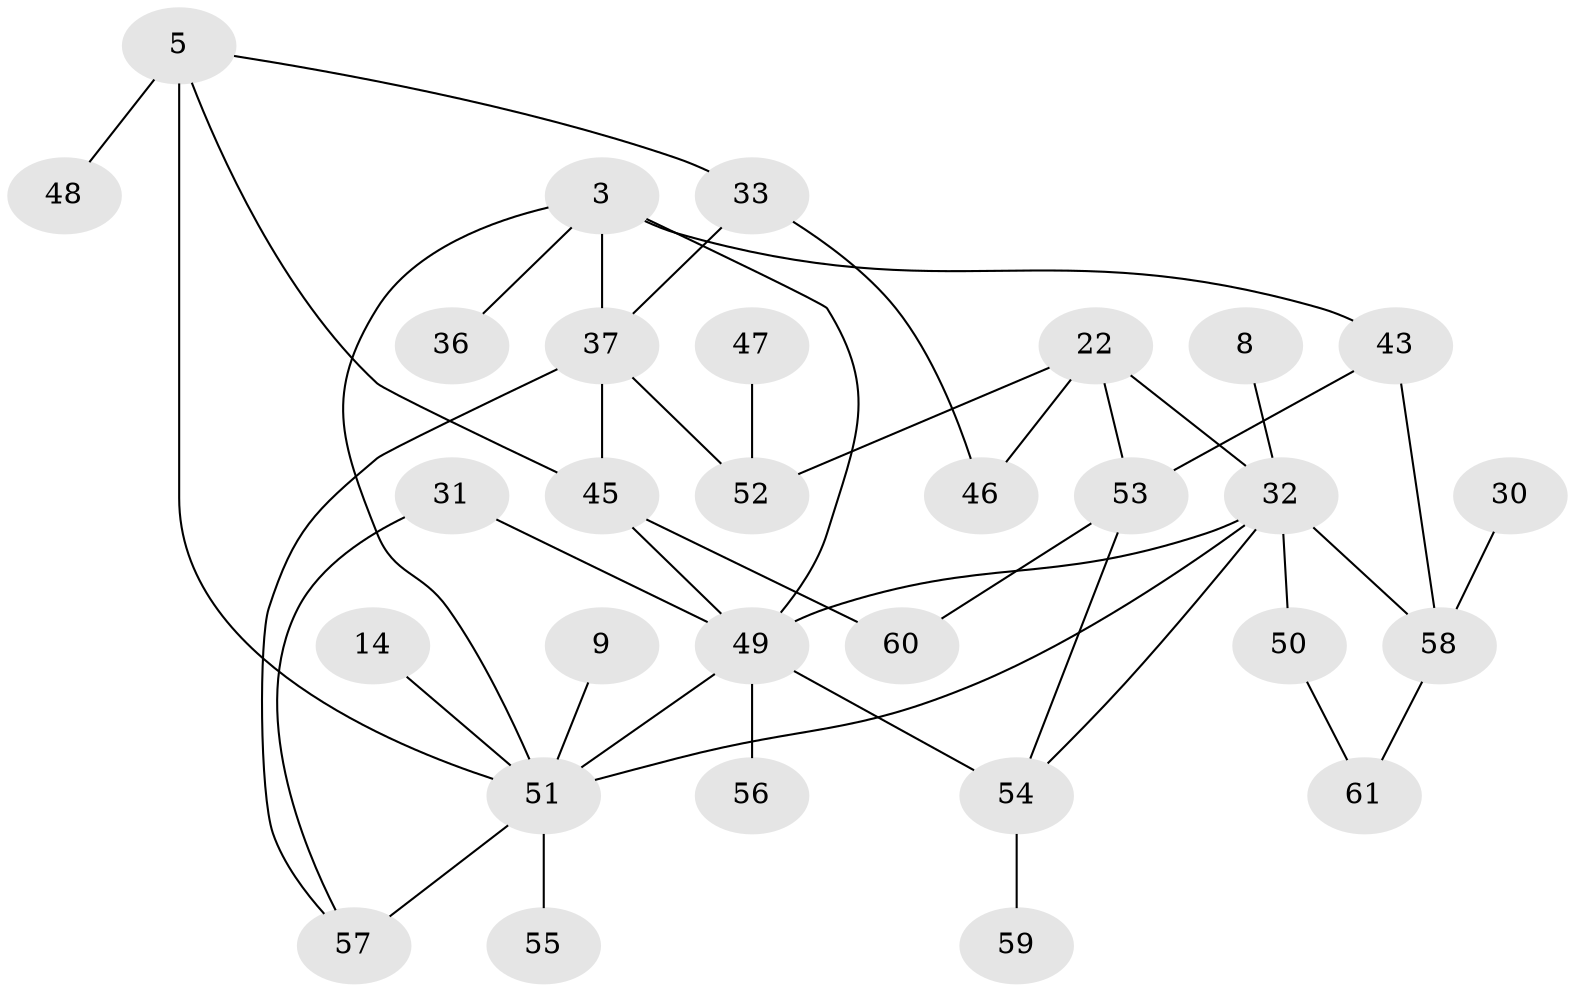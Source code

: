 // original degree distribution, {9: 0.01639344262295082, 8: 0.03278688524590164, 6: 0.01639344262295082, 2: 0.22950819672131148, 5: 0.08196721311475409, 1: 0.2459016393442623, 4: 0.13114754098360656, 3: 0.2459016393442623}
// Generated by graph-tools (version 1.1) at 2025/45/03/04/25 21:45:34]
// undirected, 30 vertices, 44 edges
graph export_dot {
graph [start="1"]
  node [color=gray90,style=filled];
  3;
  5;
  8;
  9;
  14;
  22 [super="+13+20"];
  30;
  31;
  32 [super="+15+1"];
  33;
  36;
  37 [super="+28+26"];
  43 [super="+40"];
  45 [super="+10+18"];
  46 [super="+42"];
  47;
  48;
  49 [super="+7+11+24+38+44"];
  50;
  51 [super="+2+6"];
  52 [super="+35"];
  53 [super="+23+34"];
  54 [super="+16"];
  55;
  56 [super="+27"];
  57 [super="+17"];
  58 [super="+41"];
  59;
  60;
  61;
  3 -- 36;
  3 -- 43;
  3 -- 51;
  3 -- 37;
  3 -- 49 [weight=2];
  5 -- 33;
  5 -- 48;
  5 -- 51 [weight=2];
  5 -- 45;
  8 -- 32;
  9 -- 51;
  14 -- 51;
  22 -- 52;
  22 -- 32 [weight=2];
  22 -- 53;
  22 -- 46;
  30 -- 58;
  31 -- 57;
  31 -- 49;
  32 -- 51 [weight=3];
  32 -- 50;
  32 -- 58 [weight=3];
  32 -- 49;
  32 -- 54;
  33 -- 37;
  33 -- 46;
  37 -- 57 [weight=2];
  37 -- 45;
  37 -- 52;
  43 -- 58;
  43 -- 53;
  45 -- 60;
  45 -- 49;
  47 -- 52;
  49 -- 51 [weight=3];
  49 -- 56 [weight=2];
  49 -- 54;
  50 -- 61;
  51 -- 55;
  51 -- 57 [weight=3];
  53 -- 60;
  53 -- 54;
  54 -- 59;
  58 -- 61;
}
